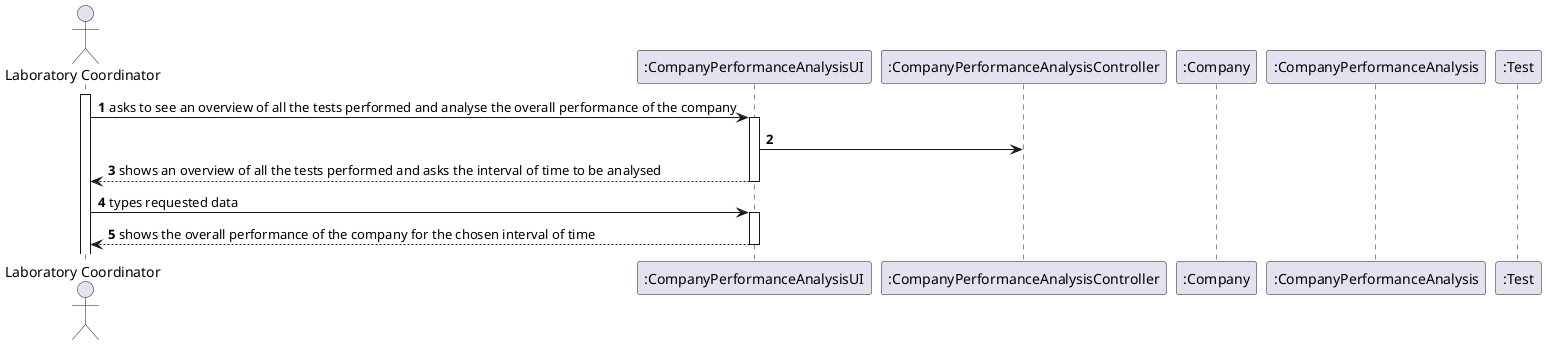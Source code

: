 @startuml
autonumber
actor "Laboratory Coordinator" as LC

participant ":CompanyPerformanceAnalysisUI" as UI
participant ":CompanyPerformanceAnalysisController" as CTRL
participant ":Company" as CMP
participant ":CompanyPerformanceAnalysis" as CPA
participant ":Test" as TST

activate LC
LC -> UI : asks to see an overview of all the tests performed and analyse the overall performance of the company
activate UI

UI -> CTRL : 

UI --> LC : shows an overview of all the tests performed and asks the interval of time to be analysed
deactivate UI



LC -> UI : types requested data
activate UI

UI --> LC : shows the overall performance of the company for the chosen interval of time
deactivate UI


@enduml